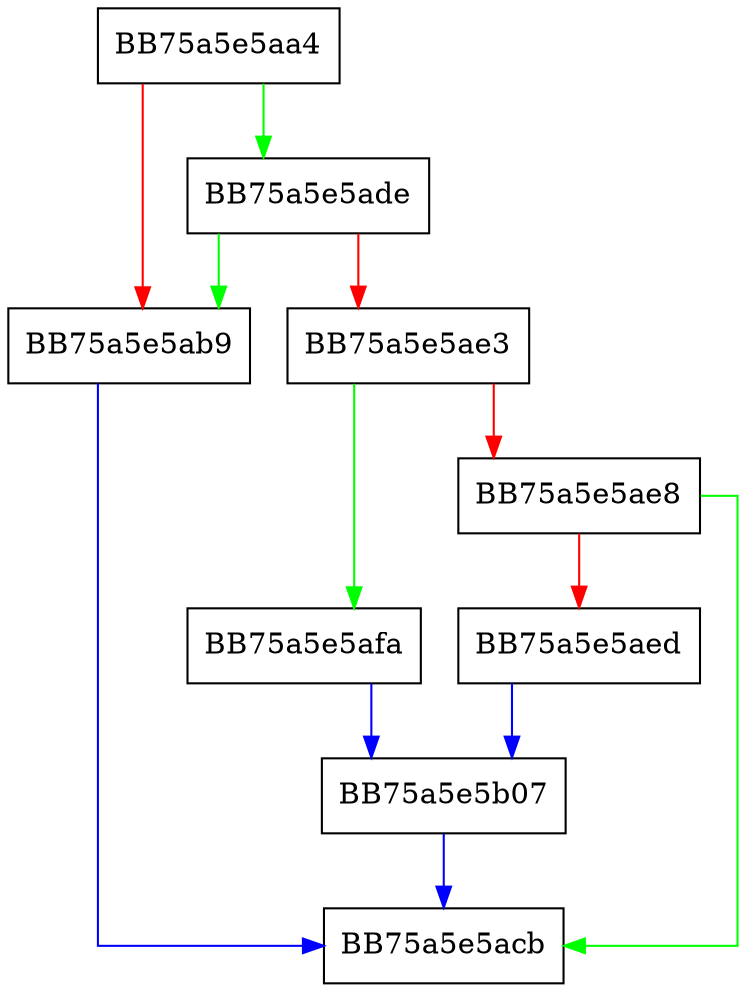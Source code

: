 digraph luaD_seterrorobj {
  node [shape="box"];
  graph [splines=ortho];
  BB75a5e5aa4 -> BB75a5e5ade [color="green"];
  BB75a5e5aa4 -> BB75a5e5ab9 [color="red"];
  BB75a5e5ab9 -> BB75a5e5acb [color="blue"];
  BB75a5e5ade -> BB75a5e5ab9 [color="green"];
  BB75a5e5ade -> BB75a5e5ae3 [color="red"];
  BB75a5e5ae3 -> BB75a5e5afa [color="green"];
  BB75a5e5ae3 -> BB75a5e5ae8 [color="red"];
  BB75a5e5ae8 -> BB75a5e5acb [color="green"];
  BB75a5e5ae8 -> BB75a5e5aed [color="red"];
  BB75a5e5aed -> BB75a5e5b07 [color="blue"];
  BB75a5e5afa -> BB75a5e5b07 [color="blue"];
  BB75a5e5b07 -> BB75a5e5acb [color="blue"];
}